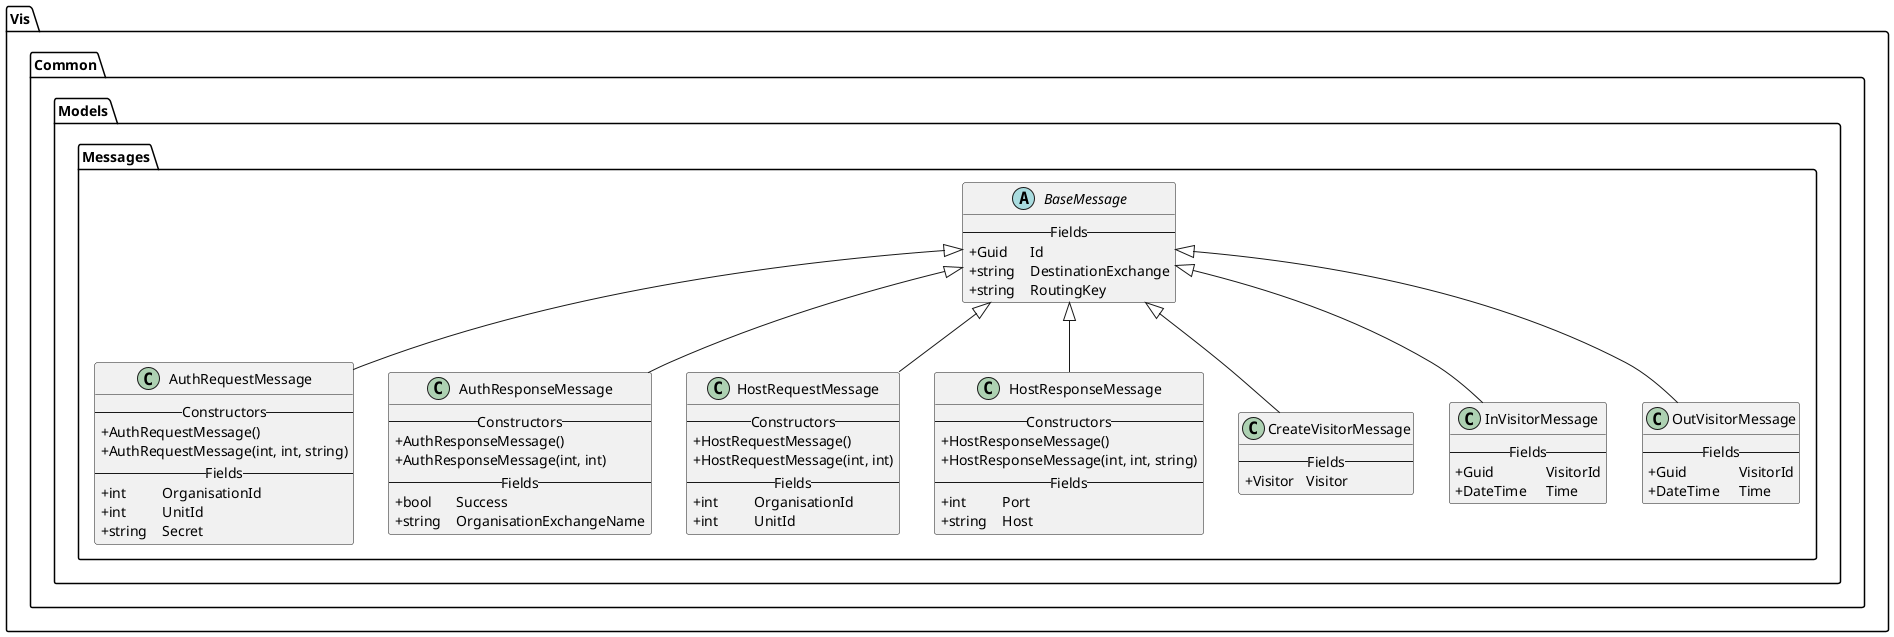 ﻿@startuml
!define ABSTRACT &#123;abstract&#125;
!define OVERRIDE &#123;override&#125;
skinparam classAttributeIconSize 0

package Vis.Common.Models.Messages {

abstract class BaseMessage {
    --Fields--
    +Guid \t Id
    +string \t DestinationExchange
    +string \t RoutingKey
}

class AuthRequestMessage {
    --Constructors--
    +AuthRequestMessage()
    +AuthRequestMessage(int, int, string)
    --Fields--
    +int \t\t OrganisationId
    +int \t\t UnitId
    +string \t Secret
}

class AuthResponseMessage {
    --Constructors--
    +AuthResponseMessage()
    +AuthResponseMessage(int, int)
    --Fields--
    +bool \t Success
    +string \t OrganisationExchangeName
}

class HostRequestMessage {
    --Constructors--
    +HostRequestMessage()
    +HostRequestMessage(int, int)
    --Fields--
    +int \t\t OrganisationId
    +int \t\t UnitId
}

class HostResponseMessage {
    --Constructors--
    +HostResponseMessage()
    +HostResponseMessage(int, int, string)
    --Fields--
    +int \t\t Port
    +string \t Host
}

class CreateVisitorMessage {
    --Fields--
    +Visitor \t Visitor
}

class InVisitorMessage {
    --Fields--
    +Guid \t\t VisitorId
    +DateTime \t Time
}

class OutVisitorMessage {
    --Fields--
    +Guid \t\t VisitorId
    +DateTime \t Time
}

BaseMessage <|-- AuthRequestMessage
BaseMessage <|-- AuthResponseMessage
BaseMessage <|-- HostRequestMessage
BaseMessage <|-- HostResponseMessage
BaseMessage <|-- CreateVisitorMessage
BaseMessage <|-- InVisitorMessage
BaseMessage <|-- OutVisitorMessage



}



@enduml
